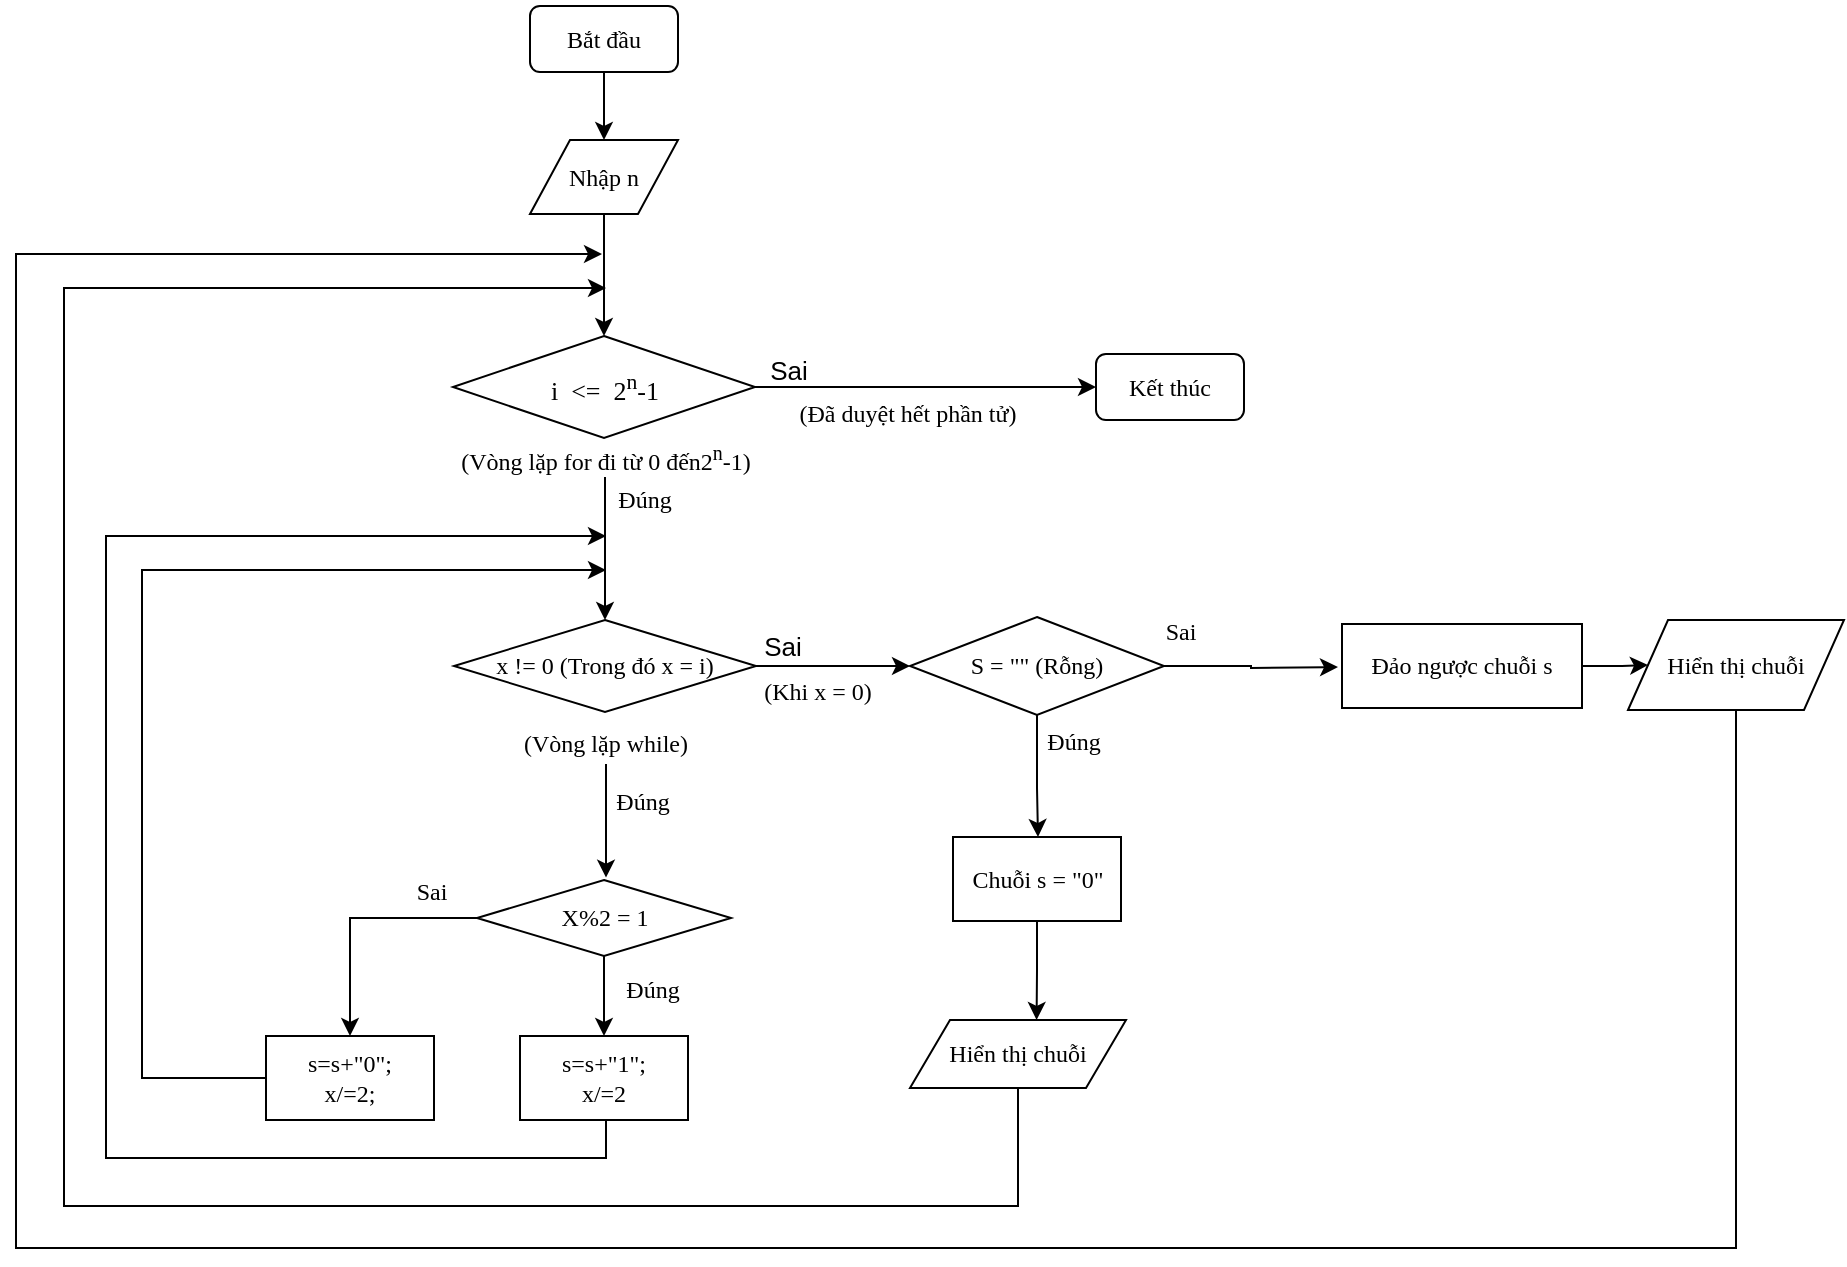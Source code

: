 <mxfile version="16.2.2" type="device"><diagram id="iozzNVwxZYEx5NPRl6Jl" name="Page-1"><mxGraphModel dx="1117" dy="569" grid="0" gridSize="10" guides="1" tooltips="1" connect="1" arrows="1" fold="1" page="0" pageScale="1" pageWidth="827" pageHeight="1169" math="0" shadow="0"><root><mxCell id="0"/><mxCell id="1" parent="0"/><mxCell id="IYxpQkPRwIZeSlgmp1jw-1" value="&lt;p&gt;&lt;font face=&quot;Times New Roman&quot;&gt;Bắt đầu&lt;/font&gt;&lt;/p&gt;" style="rounded=1;whiteSpace=wrap;html=1;" parent="1" vertex="1"><mxGeometry x="370" y="25" width="74" height="33" as="geometry"/></mxCell><mxCell id="IYxpQkPRwIZeSlgmp1jw-2" value="Nhập n" style="shape=parallelogram;perimeter=parallelogramPerimeter;whiteSpace=wrap;html=1;fixedSize=1;fontFamily=Times New Roman;" parent="1" vertex="1"><mxGeometry x="370" y="92" width="74" height="37" as="geometry"/></mxCell><mxCell id="IYxpQkPRwIZeSlgmp1jw-3" value="" style="endArrow=classic;html=1;rounded=0;fontFamily=Times New Roman;exitX=0.5;exitY=1;exitDx=0;exitDy=0;" parent="1" source="IYxpQkPRwIZeSlgmp1jw-1" target="IYxpQkPRwIZeSlgmp1jw-2" edge="1"><mxGeometry width="50" height="50" relative="1" as="geometry"><mxPoint x="246" y="128" as="sourcePoint"/><mxPoint x="399" y="95" as="targetPoint"/></mxGeometry></mxCell><mxCell id="IYxpQkPRwIZeSlgmp1jw-4" value="&lt;p&gt;&lt;font face=&quot;Times New Roman&quot;&gt;Kết thúc&lt;/font&gt;&lt;/p&gt;" style="rounded=1;whiteSpace=wrap;html=1;" parent="1" vertex="1"><mxGeometry x="653" y="199" width="74" height="33" as="geometry"/></mxCell><mxCell id="IYxpQkPRwIZeSlgmp1jw-6" value="" style="endArrow=classic;html=1;rounded=0;fontFamily=Times New Roman;exitX=0.5;exitY=1;exitDx=0;exitDy=0;entryX=0.5;entryY=0;entryDx=0;entryDy=0;" parent="1" source="IYxpQkPRwIZeSlgmp1jw-2" target="IYxpQkPRwIZeSlgmp1jw-7" edge="1"><mxGeometry width="50" height="50" relative="1" as="geometry"><mxPoint x="570" y="256" as="sourcePoint"/><mxPoint x="407" y="226" as="targetPoint"/></mxGeometry></mxCell><mxCell id="IYxpQkPRwIZeSlgmp1jw-7" value="&lt;font style=&quot;font-size: 13px&quot;&gt;i&amp;nbsp; &amp;lt;=&amp;nbsp;&amp;nbsp;2&lt;sup&gt;n&lt;/sup&gt;-1&lt;/font&gt;" style="rhombus;whiteSpace=wrap;html=1;fontFamily=Times New Roman;" parent="1" vertex="1"><mxGeometry x="331.5" y="190" width="151" height="51" as="geometry"/></mxCell><mxCell id="IYxpQkPRwIZeSlgmp1jw-9" value="" style="endArrow=classic;html=1;rounded=0;fontFamily=Times New Roman;entryX=0.5;entryY=0;entryDx=0;entryDy=0;exitX=0.5;exitY=1;exitDx=0;exitDy=0;" parent="1" source="oQLHwbfAWIC55RXLm4QJ-4" target="IYxpQkPRwIZeSlgmp1jw-14" edge="1"><mxGeometry width="50" height="50" relative="1" as="geometry"><mxPoint x="379" y="274" as="sourcePoint"/><mxPoint x="408" y="320" as="targetPoint"/></mxGeometry></mxCell><mxCell id="oQLHwbfAWIC55RXLm4QJ-12" value="Đúng" style="edgeLabel;html=1;align=center;verticalAlign=middle;resizable=0;points=[];fontSize=12;fontFamily=Times New Roman;" parent="IYxpQkPRwIZeSlgmp1jw-9" vertex="1" connectable="0"><mxGeometry x="-0.66" y="-1" relative="1" as="geometry"><mxPoint x="20" y="-1" as="offset"/></mxGeometry></mxCell><mxCell id="IYxpQkPRwIZeSlgmp1jw-10" value="" style="endArrow=classic;html=1;rounded=0;fontFamily=Times New Roman;exitX=1;exitY=0.5;exitDx=0;exitDy=0;entryX=0;entryY=0.5;entryDx=0;entryDy=0;" parent="1" source="IYxpQkPRwIZeSlgmp1jw-7" target="IYxpQkPRwIZeSlgmp1jw-4" edge="1"><mxGeometry width="50" height="50" relative="1" as="geometry"><mxPoint x="463" y="270" as="sourcePoint"/><mxPoint x="532" y="259" as="targetPoint"/></mxGeometry></mxCell><mxCell id="oQLHwbfAWIC55RXLm4QJ-2" value="&lt;font style=&quot;font-size: 13px&quot;&gt;Sai&lt;/font&gt;" style="edgeLabel;html=1;align=center;verticalAlign=middle;resizable=0;points=[];fontSize=10;" parent="IYxpQkPRwIZeSlgmp1jw-10" vertex="1" connectable="0"><mxGeometry x="-0.798" y="1" relative="1" as="geometry"><mxPoint x="-1" y="-8" as="offset"/></mxGeometry></mxCell><mxCell id="oQLHwbfAWIC55RXLm4QJ-1" style="edgeStyle=orthogonalEdgeStyle;rounded=0;orthogonalLoop=1;jettySize=auto;html=1;exitX=0.5;exitY=1;exitDx=0;exitDy=0;" parent="1" source="IYxpQkPRwIZeSlgmp1jw-12" edge="1"><mxGeometry relative="1" as="geometry"><mxPoint x="406" y="149" as="targetPoint"/><Array as="points"><mxPoint x="973" y="646"/><mxPoint x="113" y="646"/><mxPoint x="113" y="149"/></Array></mxGeometry></mxCell><mxCell id="IYxpQkPRwIZeSlgmp1jw-12" value="Hiển thị chuỗi" style="shape=parallelogram;perimeter=parallelogramPerimeter;whiteSpace=wrap;html=1;fixedSize=1;fontFamily=Times New Roman;" parent="1" vertex="1"><mxGeometry x="919" y="332" width="108" height="45" as="geometry"/></mxCell><mxCell id="IYxpQkPRwIZeSlgmp1jw-16" style="edgeStyle=orthogonalEdgeStyle;rounded=0;orthogonalLoop=1;jettySize=auto;html=1;entryX=0;entryY=0.5;entryDx=0;entryDy=0;fontFamily=Times New Roman;" parent="1" source="IYxpQkPRwIZeSlgmp1jw-14" target="IYxpQkPRwIZeSlgmp1jw-15" edge="1"><mxGeometry relative="1" as="geometry"/></mxCell><mxCell id="IYxpQkPRwIZeSlgmp1jw-14" value="x != 0 (Trong đó x = i)" style="rhombus;whiteSpace=wrap;html=1;fontFamily=Times New Roman;" parent="1" vertex="1"><mxGeometry x="332" y="332" width="151" height="46" as="geometry"/></mxCell><mxCell id="IYxpQkPRwIZeSlgmp1jw-18" style="edgeStyle=orthogonalEdgeStyle;rounded=0;orthogonalLoop=1;jettySize=auto;html=1;fontFamily=Times New Roman;" parent="1" source="IYxpQkPRwIZeSlgmp1jw-15" target="IYxpQkPRwIZeSlgmp1jw-17" edge="1"><mxGeometry relative="1" as="geometry"><Array as="points"><mxPoint x="624" y="416"/><mxPoint x="624" y="416"/></Array></mxGeometry></mxCell><mxCell id="IYxpQkPRwIZeSlgmp1jw-21" style="edgeStyle=orthogonalEdgeStyle;rounded=0;orthogonalLoop=1;jettySize=auto;html=1;entryX=0;entryY=0.5;entryDx=0;entryDy=0;fontFamily=Times New Roman;" parent="1" source="IYxpQkPRwIZeSlgmp1jw-15" edge="1"><mxGeometry relative="1" as="geometry"><mxPoint x="774" y="355.5" as="targetPoint"/></mxGeometry></mxCell><mxCell id="IYxpQkPRwIZeSlgmp1jw-15" value="S = &quot;&quot; (Rỗng)" style="rhombus;whiteSpace=wrap;html=1;fontFamily=Times New Roman;" parent="1" vertex="1"><mxGeometry x="560" y="330.5" width="127" height="49" as="geometry"/></mxCell><mxCell id="IYxpQkPRwIZeSlgmp1jw-38" style="edgeStyle=orthogonalEdgeStyle;rounded=0;orthogonalLoop=1;jettySize=auto;html=1;entryX=0.586;entryY=0;entryDx=0;entryDy=0;entryPerimeter=0;fontFamily=Times New Roman;" parent="1" source="IYxpQkPRwIZeSlgmp1jw-17" target="IYxpQkPRwIZeSlgmp1jw-37" edge="1"><mxGeometry relative="1" as="geometry"/></mxCell><mxCell id="IYxpQkPRwIZeSlgmp1jw-17" value="Chuỗi s = &quot;0&quot;" style="rounded=0;whiteSpace=wrap;html=1;fontFamily=Times New Roman;" parent="1" vertex="1"><mxGeometry x="581.5" y="440.5" width="84" height="42" as="geometry"/></mxCell><mxCell id="IYxpQkPRwIZeSlgmp1jw-36" style="edgeStyle=orthogonalEdgeStyle;rounded=0;orthogonalLoop=1;jettySize=auto;html=1;entryX=0;entryY=0.5;entryDx=0;entryDy=0;fontFamily=Times New Roman;" parent="1" source="IYxpQkPRwIZeSlgmp1jw-34" target="IYxpQkPRwIZeSlgmp1jw-12" edge="1"><mxGeometry relative="1" as="geometry"/></mxCell><mxCell id="IYxpQkPRwIZeSlgmp1jw-34" value="Đảo ngược chuỗi s" style="rounded=0;whiteSpace=wrap;html=1;fontFamily=Times New Roman;" parent="1" vertex="1"><mxGeometry x="776" y="334" width="120" height="42" as="geometry"/></mxCell><mxCell id="oQLHwbfAWIC55RXLm4QJ-34" style="edgeStyle=orthogonalEdgeStyle;rounded=0;orthogonalLoop=1;jettySize=auto;html=1;fontFamily=Times New Roman;fontSize=13;" parent="1" source="IYxpQkPRwIZeSlgmp1jw-37" edge="1"><mxGeometry relative="1" as="geometry"><mxPoint x="408" y="166" as="targetPoint"/><Array as="points"><mxPoint x="614" y="625"/><mxPoint x="137" y="625"/><mxPoint x="137" y="166"/><mxPoint x="408" y="166"/></Array></mxGeometry></mxCell><mxCell id="IYxpQkPRwIZeSlgmp1jw-37" value="Hiển thị chuỗi" style="shape=parallelogram;perimeter=parallelogramPerimeter;whiteSpace=wrap;html=1;fixedSize=1;fontFamily=Times New Roman;" parent="1" vertex="1"><mxGeometry x="560" y="532" width="108" height="34" as="geometry"/></mxCell><mxCell id="IYxpQkPRwIZeSlgmp1jw-43" style="edgeStyle=orthogonalEdgeStyle;rounded=0;orthogonalLoop=1;jettySize=auto;html=1;entryX=0.5;entryY=0;entryDx=0;entryDy=0;fontFamily=Times New Roman;" parent="1" source="IYxpQkPRwIZeSlgmp1jw-41" target="IYxpQkPRwIZeSlgmp1jw-42" edge="1"><mxGeometry relative="1" as="geometry"/></mxCell><mxCell id="oQLHwbfAWIC55RXLm4QJ-18" style="edgeStyle=orthogonalEdgeStyle;rounded=0;orthogonalLoop=1;jettySize=auto;html=1;entryX=0.5;entryY=0;entryDx=0;entryDy=0;fontFamily=Times New Roman;fontSize=12;" parent="1" source="IYxpQkPRwIZeSlgmp1jw-41" target="IYxpQkPRwIZeSlgmp1jw-44" edge="1"><mxGeometry relative="1" as="geometry"/></mxCell><mxCell id="IYxpQkPRwIZeSlgmp1jw-41" value="X%2 = 1" style="rhombus;whiteSpace=wrap;html=1;fontFamily=Times New Roman;" parent="1" vertex="1"><mxGeometry x="343.5" y="462" width="127" height="38" as="geometry"/></mxCell><mxCell id="IYxpQkPRwIZeSlgmp1jw-47" style="edgeStyle=orthogonalEdgeStyle;rounded=0;orthogonalLoop=1;jettySize=auto;html=1;fontFamily=Times New Roman;" parent="1" source="IYxpQkPRwIZeSlgmp1jw-42" edge="1"><mxGeometry relative="1" as="geometry"><mxPoint x="408" y="290" as="targetPoint"/><Array as="points"><mxPoint x="408" y="601"/><mxPoint x="158" y="601"/><mxPoint x="158" y="290"/></Array></mxGeometry></mxCell><mxCell id="IYxpQkPRwIZeSlgmp1jw-42" value="s=s+&quot;1&quot;;&lt;br&gt;x/=2" style="rounded=0;whiteSpace=wrap;html=1;fontFamily=Times New Roman;" parent="1" vertex="1"><mxGeometry x="365" y="540" width="84" height="42" as="geometry"/></mxCell><mxCell id="IYxpQkPRwIZeSlgmp1jw-48" style="edgeStyle=orthogonalEdgeStyle;rounded=0;orthogonalLoop=1;jettySize=auto;html=1;fontFamily=Times New Roman;" parent="1" source="IYxpQkPRwIZeSlgmp1jw-44" edge="1"><mxGeometry relative="1" as="geometry"><mxPoint x="408" y="307" as="targetPoint"/><Array as="points"><mxPoint x="176" y="561"/><mxPoint x="176" y="307"/><mxPoint x="408" y="307"/></Array></mxGeometry></mxCell><mxCell id="IYxpQkPRwIZeSlgmp1jw-44" value="s=s+&quot;0&quot;;&lt;br&gt;x/=2;" style="rounded=0;whiteSpace=wrap;html=1;fontFamily=Times New Roman;" parent="1" vertex="1"><mxGeometry x="238" y="540" width="84" height="42" as="geometry"/></mxCell><mxCell id="oQLHwbfAWIC55RXLm4QJ-4" value="&lt;font style=&quot;font-size: 12px&quot;&gt;(Vòng lặp for đi từ 0 đến2&lt;sup&gt;n&lt;/sup&gt;-1)&lt;/font&gt;" style="text;html=1;strokeColor=none;fillColor=none;align=center;verticalAlign=middle;whiteSpace=wrap;rounded=0;fontFamily=Times New Roman;fontSize=13;" parent="1" vertex="1"><mxGeometry x="321.5" y="240.5" width="172" height="20" as="geometry"/></mxCell><mxCell id="oQLHwbfAWIC55RXLm4QJ-5" value="&lt;font style=&quot;font-size: 12px&quot;&gt;(Đã duyệt hết phần tử)&lt;/font&gt;" style="text;html=1;strokeColor=none;fillColor=none;align=center;verticalAlign=middle;whiteSpace=wrap;rounded=0;fontFamily=Times New Roman;fontSize=13;" parent="1" vertex="1"><mxGeometry x="473" y="218" width="172" height="20" as="geometry"/></mxCell><mxCell id="oQLHwbfAWIC55RXLm4QJ-14" style="edgeStyle=orthogonalEdgeStyle;rounded=0;orthogonalLoop=1;jettySize=auto;html=1;fontFamily=Times New Roman;fontSize=12;" parent="1" source="oQLHwbfAWIC55RXLm4QJ-9" edge="1"><mxGeometry relative="1" as="geometry"><mxPoint x="408" y="460.806" as="targetPoint"/></mxGeometry></mxCell><mxCell id="oQLHwbfAWIC55RXLm4QJ-9" value="&lt;font style=&quot;font-size: 12px&quot;&gt;(Vòng lặp while)&lt;/font&gt;" style="text;html=1;strokeColor=none;fillColor=none;align=center;verticalAlign=middle;whiteSpace=wrap;rounded=0;fontFamily=Times New Roman;fontSize=13;" parent="1" vertex="1"><mxGeometry x="322" y="381" width="172" height="23" as="geometry"/></mxCell><mxCell id="oQLHwbfAWIC55RXLm4QJ-10" value="&lt;font style=&quot;font-size: 13px&quot;&gt;Sai&lt;/font&gt;" style="edgeLabel;html=1;align=center;verticalAlign=middle;resizable=0;points=[];fontSize=10;" parent="1" vertex="1" connectable="0"><mxGeometry x="505.001" y="349" as="geometry"><mxPoint x="-9" y="-4" as="offset"/></mxGeometry></mxCell><mxCell id="oQLHwbfAWIC55RXLm4QJ-15" value="Đúng" style="text;html=1;align=center;verticalAlign=middle;resizable=0;points=[];autosize=1;strokeColor=none;fillColor=none;fontSize=12;fontFamily=Times New Roman;" parent="1" vertex="1"><mxGeometry x="407.5" y="414" width="37" height="18" as="geometry"/></mxCell><mxCell id="oQLHwbfAWIC55RXLm4QJ-16" value="&lt;font style=&quot;font-size: 12px&quot;&gt;(Khi x = 0)&lt;/font&gt;" style="text;html=1;strokeColor=none;fillColor=none;align=center;verticalAlign=middle;whiteSpace=wrap;rounded=0;fontFamily=Times New Roman;fontSize=13;" parent="1" vertex="1"><mxGeometry x="428" y="355" width="172" height="23" as="geometry"/></mxCell><mxCell id="oQLHwbfAWIC55RXLm4QJ-19" value="Đúng" style="text;html=1;align=center;verticalAlign=middle;resizable=0;points=[];autosize=1;strokeColor=none;fillColor=none;fontSize=12;fontFamily=Times New Roman;" parent="1" vertex="1"><mxGeometry x="412" y="508" width="37" height="18" as="geometry"/></mxCell><mxCell id="oQLHwbfAWIC55RXLm4QJ-20" value="Sai" style="text;html=1;strokeColor=none;fillColor=none;align=center;verticalAlign=middle;whiteSpace=wrap;rounded=0;fontFamily=Times New Roman;fontSize=12;" parent="1" vertex="1"><mxGeometry x="291" y="452.5" width="60" height="30" as="geometry"/></mxCell><mxCell id="oQLHwbfAWIC55RXLm4QJ-21" value="Đúng" style="text;html=1;strokeColor=none;fillColor=none;align=center;verticalAlign=middle;whiteSpace=wrap;rounded=0;fontFamily=Times New Roman;fontSize=12;" parent="1" vertex="1"><mxGeometry x="612" y="378" width="60" height="30" as="geometry"/></mxCell><mxCell id="oQLHwbfAWIC55RXLm4QJ-23" value="Sai" style="text;html=1;strokeColor=none;fillColor=none;align=center;verticalAlign=middle;whiteSpace=wrap;rounded=0;fontFamily=Times New Roman;fontSize=12;" parent="1" vertex="1"><mxGeometry x="680" y="326.5" width="30.5" height="22.5" as="geometry"/></mxCell></root></mxGraphModel></diagram></mxfile>